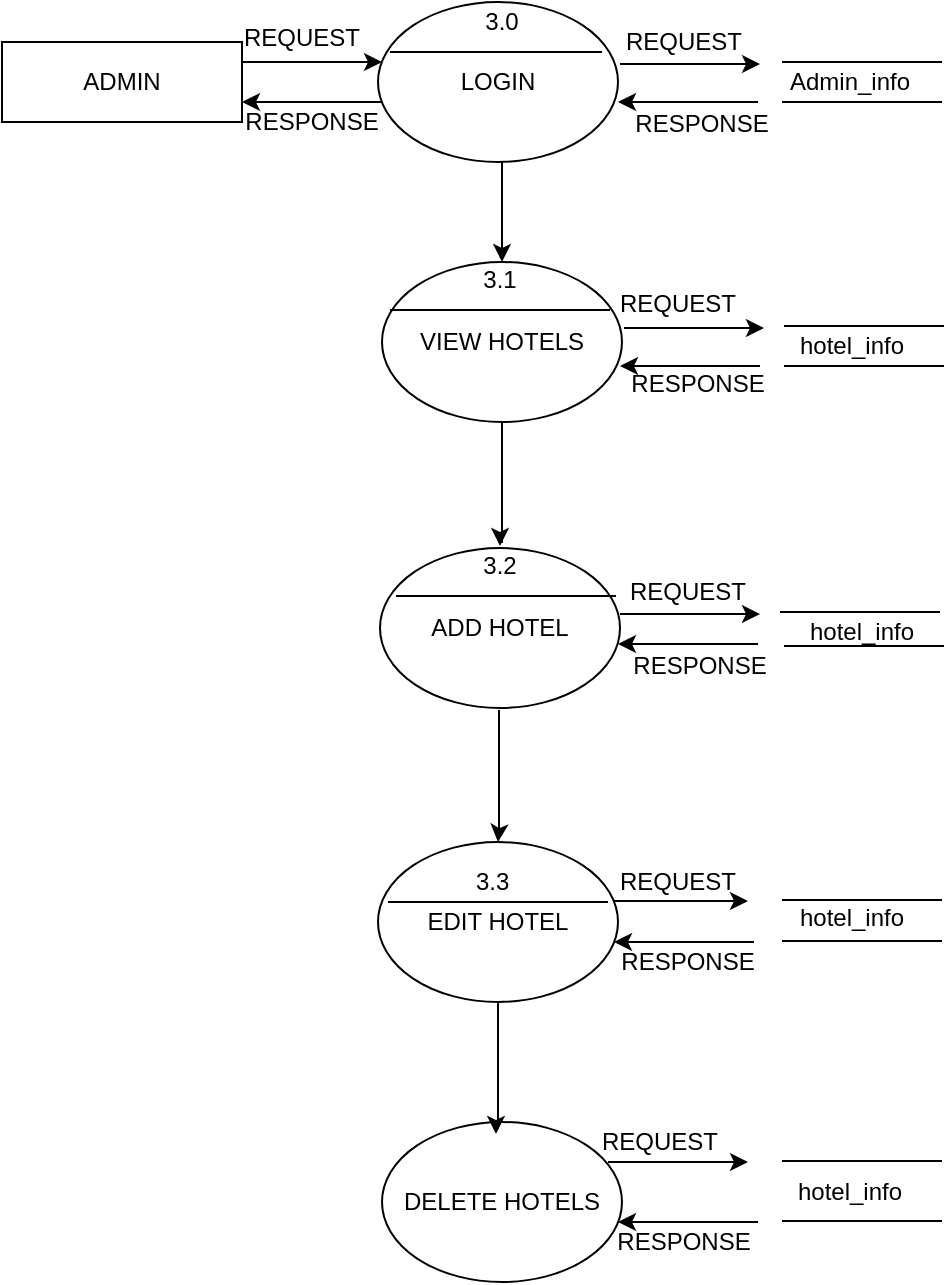 <mxfile version="10.6.8" type="device"><diagram id="2GB4EXIPJ_VCHcRh5AVA" name="Page-1"><mxGraphModel dx="1010" dy="550" grid="1" gridSize="10" guides="1" tooltips="1" connect="1" arrows="1" fold="1" page="1" pageScale="1" pageWidth="850" pageHeight="1100" math="0" shadow="0"><root><mxCell id="0"/><mxCell id="1" parent="0"/><mxCell id="Bdqf27gfLDY2JfMCBj7o-1" value="ADMIN" style="rounded=0;whiteSpace=wrap;html=1;" parent="1" vertex="1"><mxGeometry x="50" y="30" width="120" height="40" as="geometry"/></mxCell><mxCell id="Bdqf27gfLDY2JfMCBj7o-2" value="" style="endArrow=classic;html=1;" parent="1" edge="1"><mxGeometry width="50" height="50" relative="1" as="geometry"><mxPoint x="170" y="40" as="sourcePoint"/><mxPoint x="240" y="40" as="targetPoint"/></mxGeometry></mxCell><mxCell id="Bdqf27gfLDY2JfMCBj7o-3" value="" style="endArrow=classic;html=1;" parent="1" edge="1"><mxGeometry width="50" height="50" relative="1" as="geometry"><mxPoint x="240" y="60" as="sourcePoint"/><mxPoint x="170" y="60" as="targetPoint"/></mxGeometry></mxCell><mxCell id="Bdqf27gfLDY2JfMCBj7o-4" value="" style="edgeStyle=orthogonalEdgeStyle;rounded=0;orthogonalLoop=1;jettySize=auto;html=1;" parent="1" edge="1"><mxGeometry relative="1" as="geometry"><mxPoint x="300" y="90" as="sourcePoint"/><mxPoint x="300" y="140" as="targetPoint"/></mxGeometry></mxCell><mxCell id="Bdqf27gfLDY2JfMCBj7o-5" value="VIEW HOTELS" style="ellipse;whiteSpace=wrap;html=1;" parent="1" vertex="1"><mxGeometry x="240" y="140" width="120" height="80" as="geometry"/></mxCell><mxCell id="Bdqf27gfLDY2JfMCBj7o-7" value="" style="endArrow=classic;html=1;" parent="1" edge="1"><mxGeometry width="50" height="50" relative="1" as="geometry"><mxPoint x="359" y="41" as="sourcePoint"/><mxPoint x="429" y="41" as="targetPoint"/></mxGeometry></mxCell><mxCell id="Bdqf27gfLDY2JfMCBj7o-8" value="" style="endArrow=classic;html=1;" parent="1" edge="1"><mxGeometry width="50" height="50" relative="1" as="geometry"><mxPoint x="428" y="60" as="sourcePoint"/><mxPoint x="358" y="60" as="targetPoint"/></mxGeometry></mxCell><mxCell id="Bdqf27gfLDY2JfMCBj7o-9" value="" style="endArrow=none;html=1;" parent="1" edge="1"><mxGeometry width="50" height="50" relative="1" as="geometry"><mxPoint x="440" y="40" as="sourcePoint"/><mxPoint x="520" y="40" as="targetPoint"/></mxGeometry></mxCell><mxCell id="Bdqf27gfLDY2JfMCBj7o-10" value="" style="endArrow=none;html=1;" parent="1" edge="1"><mxGeometry width="50" height="50" relative="1" as="geometry"><mxPoint x="440" y="60" as="sourcePoint"/><mxPoint x="520" y="60" as="targetPoint"/></mxGeometry></mxCell><mxCell id="Bdqf27gfLDY2JfMCBj7o-11" value="Admin_info" style="text;html=1;strokeColor=none;fillColor=none;align=center;verticalAlign=middle;whiteSpace=wrap;rounded=0;" parent="1" vertex="1"><mxGeometry x="454" y="45" width="40" height="10" as="geometry"/></mxCell><mxCell id="Bdqf27gfLDY2JfMCBj7o-12" value="" style="endArrow=classic;html=1;" parent="1" edge="1"><mxGeometry width="50" height="50" relative="1" as="geometry"><mxPoint x="361" y="173" as="sourcePoint"/><mxPoint x="431" y="173" as="targetPoint"/></mxGeometry></mxCell><mxCell id="Bdqf27gfLDY2JfMCBj7o-13" value="" style="endArrow=classic;html=1;" parent="1" edge="1"><mxGeometry width="50" height="50" relative="1" as="geometry"><mxPoint x="429" y="192" as="sourcePoint"/><mxPoint x="359" y="192" as="targetPoint"/></mxGeometry></mxCell><mxCell id="Bdqf27gfLDY2JfMCBj7o-14" value="" style="endArrow=none;html=1;" parent="1" edge="1"><mxGeometry width="50" height="50" relative="1" as="geometry"><mxPoint x="441" y="172" as="sourcePoint"/><mxPoint x="521" y="172" as="targetPoint"/></mxGeometry></mxCell><mxCell id="Bdqf27gfLDY2JfMCBj7o-15" value="" style="endArrow=none;html=1;" parent="1" edge="1"><mxGeometry width="50" height="50" relative="1" as="geometry"><mxPoint x="441" y="192" as="sourcePoint"/><mxPoint x="521" y="192" as="targetPoint"/></mxGeometry></mxCell><mxCell id="Bdqf27gfLDY2JfMCBj7o-16" value="hotel_info" style="text;html=1;strokeColor=none;fillColor=none;align=center;verticalAlign=middle;whiteSpace=wrap;rounded=0;" parent="1" vertex="1"><mxGeometry x="455" y="177" width="40" height="10" as="geometry"/></mxCell><mxCell id="Bdqf27gfLDY2JfMCBj7o-17" value="" style="endArrow=none;html=1;" parent="1" edge="1"><mxGeometry width="50" height="50" relative="1" as="geometry"><mxPoint x="244" y="164" as="sourcePoint"/><mxPoint x="354" y="164" as="targetPoint"/></mxGeometry></mxCell><mxCell id="Bdqf27gfLDY2JfMCBj7o-18" value="3.1" style="text;html=1;strokeColor=none;fillColor=none;align=center;verticalAlign=middle;whiteSpace=wrap;rounded=0;" parent="1" vertex="1"><mxGeometry x="279" y="139" width="40" height="20" as="geometry"/></mxCell><mxCell id="Bdqf27gfLDY2JfMCBj7o-19" value="REQUEST" style="text;html=1;strokeColor=none;fillColor=none;align=center;verticalAlign=middle;whiteSpace=wrap;rounded=0;" parent="1" vertex="1"><mxGeometry x="180" y="18" width="40" height="20" as="geometry"/></mxCell><mxCell id="Bdqf27gfLDY2JfMCBj7o-20" value="RESPONSE" style="text;html=1;strokeColor=none;fillColor=none;align=center;verticalAlign=middle;whiteSpace=wrap;rounded=0;" parent="1" vertex="1"><mxGeometry x="185" y="60" width="40" height="20" as="geometry"/></mxCell><mxCell id="Bdqf27gfLDY2JfMCBj7o-21" value="REQUEST" style="text;html=1;strokeColor=none;fillColor=none;align=center;verticalAlign=middle;whiteSpace=wrap;rounded=0;" parent="1" vertex="1"><mxGeometry x="371" y="20" width="40" height="20" as="geometry"/></mxCell><mxCell id="Bdqf27gfLDY2JfMCBj7o-22" value="RESPONSE" style="text;html=1;strokeColor=none;fillColor=none;align=center;verticalAlign=middle;whiteSpace=wrap;rounded=0;" parent="1" vertex="1"><mxGeometry x="380" y="61" width="40" height="20" as="geometry"/></mxCell><mxCell id="Bdqf27gfLDY2JfMCBj7o-23" value="RESPONSE" style="text;html=1;strokeColor=none;fillColor=none;align=center;verticalAlign=middle;whiteSpace=wrap;rounded=0;" parent="1" vertex="1"><mxGeometry x="378" y="191" width="40" height="20" as="geometry"/></mxCell><mxCell id="Bdqf27gfLDY2JfMCBj7o-24" value="REQUEST" style="text;html=1;strokeColor=none;fillColor=none;align=center;verticalAlign=middle;whiteSpace=wrap;rounded=0;" parent="1" vertex="1"><mxGeometry x="368" y="151" width="40" height="20" as="geometry"/></mxCell><mxCell id="Bdqf27gfLDY2JfMCBj7o-25" value="ADD HOTEL" style="ellipse;whiteSpace=wrap;html=1;" parent="1" vertex="1"><mxGeometry x="239" y="283" width="120" height="80" as="geometry"/></mxCell><mxCell id="Bdqf27gfLDY2JfMCBj7o-26" value="" style="endArrow=classic;html=1;" parent="1" edge="1"><mxGeometry width="50" height="50" relative="1" as="geometry"><mxPoint x="359" y="316" as="sourcePoint"/><mxPoint x="429" y="316" as="targetPoint"/></mxGeometry></mxCell><mxCell id="Bdqf27gfLDY2JfMCBj7o-27" value="" style="endArrow=none;html=1;" parent="1" edge="1"><mxGeometry width="50" height="50" relative="1" as="geometry"><mxPoint x="439" y="315" as="sourcePoint"/><mxPoint x="519" y="315" as="targetPoint"/></mxGeometry></mxCell><mxCell id="Bdqf27gfLDY2JfMCBj7o-28" value="" style="endArrow=none;html=1;" parent="1" edge="1"><mxGeometry width="50" height="50" relative="1" as="geometry"><mxPoint x="441" y="332" as="sourcePoint"/><mxPoint x="521" y="332" as="targetPoint"/></mxGeometry></mxCell><mxCell id="Bdqf27gfLDY2JfMCBj7o-29" value="hotel_info" style="text;html=1;strokeColor=none;fillColor=none;align=center;verticalAlign=middle;whiteSpace=wrap;rounded=0;" parent="1" vertex="1"><mxGeometry x="460" y="320" width="40" height="10" as="geometry"/></mxCell><mxCell id="Bdqf27gfLDY2JfMCBj7o-30" value="" style="endArrow=none;html=1;" parent="1" edge="1"><mxGeometry width="50" height="50" relative="1" as="geometry"><mxPoint x="247" y="307" as="sourcePoint"/><mxPoint x="357" y="307" as="targetPoint"/></mxGeometry></mxCell><mxCell id="Bdqf27gfLDY2JfMCBj7o-31" value="" style="edgeStyle=orthogonalEdgeStyle;rounded=0;orthogonalLoop=1;jettySize=auto;html=1;exitX=0.5;exitY=1;exitDx=0;exitDy=0;entryX=0.5;entryY=0;entryDx=0;entryDy=0;" parent="1" source="Bdqf27gfLDY2JfMCBj7o-5" target="Bdqf27gfLDY2JfMCBj7o-32" edge="1"><mxGeometry relative="1" as="geometry"><mxPoint x="300" y="240" as="sourcePoint"/><mxPoint x="160" y="280" as="targetPoint"/><Array as="points"><mxPoint x="300" y="280"/><mxPoint x="299" y="280"/></Array></mxGeometry></mxCell><mxCell id="Bdqf27gfLDY2JfMCBj7o-32" value="3.2" style="text;html=1;strokeColor=none;fillColor=none;align=center;verticalAlign=middle;whiteSpace=wrap;rounded=0;" parent="1" vertex="1"><mxGeometry x="279" y="282" width="40" height="20" as="geometry"/></mxCell><mxCell id="Bdqf27gfLDY2JfMCBj7o-33" value="RESPONSE" style="text;html=1;strokeColor=none;fillColor=none;align=center;verticalAlign=middle;whiteSpace=wrap;rounded=0;" parent="1" vertex="1"><mxGeometry x="379" y="332" width="40" height="20" as="geometry"/></mxCell><mxCell id="Bdqf27gfLDY2JfMCBj7o-34" value="REQUEST" style="text;html=1;strokeColor=none;fillColor=none;align=center;verticalAlign=middle;whiteSpace=wrap;rounded=0;" parent="1" vertex="1"><mxGeometry x="373" y="295" width="40" height="20" as="geometry"/></mxCell><mxCell id="Bdqf27gfLDY2JfMCBj7o-35" value="" style="endArrow=classic;html=1;" parent="1" edge="1"><mxGeometry width="50" height="50" relative="1" as="geometry"><mxPoint x="428" y="331" as="sourcePoint"/><mxPoint x="358" y="331" as="targetPoint"/></mxGeometry></mxCell><mxCell id="Bdqf27gfLDY2JfMCBj7o-36" value="LOGIN" style="ellipse;whiteSpace=wrap;html=1;" parent="1" vertex="1"><mxGeometry x="238" y="10" width="120" height="80" as="geometry"/></mxCell><mxCell id="Bdqf27gfLDY2JfMCBj7o-37" value="" style="endArrow=none;html=1;" parent="1" edge="1"><mxGeometry width="50" height="50" relative="1" as="geometry"><mxPoint x="244" y="35" as="sourcePoint"/><mxPoint x="350" y="35" as="targetPoint"/></mxGeometry></mxCell><mxCell id="Bdqf27gfLDY2JfMCBj7o-38" value="3.0" style="text;html=1;strokeColor=none;fillColor=none;align=center;verticalAlign=middle;whiteSpace=wrap;rounded=0;" parent="1" vertex="1"><mxGeometry x="280" y="10" width="40" height="20" as="geometry"/></mxCell><mxCell id="8WcPOegQv_zeggNll8kJ-2" value="" style="endArrow=classic;html=1;" parent="1" edge="1"><mxGeometry width="50" height="50" relative="1" as="geometry"><mxPoint x="353" y="459.5" as="sourcePoint"/><mxPoint x="423" y="459.5" as="targetPoint"/></mxGeometry></mxCell><mxCell id="8WcPOegQv_zeggNll8kJ-3" value="" style="endArrow=classic;html=1;" parent="1" edge="1"><mxGeometry width="50" height="50" relative="1" as="geometry"><mxPoint x="426" y="480" as="sourcePoint"/><mxPoint x="356" y="480" as="targetPoint"/></mxGeometry></mxCell><mxCell id="8WcPOegQv_zeggNll8kJ-4" value="" style="endArrow=none;html=1;" parent="1" edge="1"><mxGeometry width="50" height="50" relative="1" as="geometry"><mxPoint x="440" y="459" as="sourcePoint"/><mxPoint x="520" y="459" as="targetPoint"/></mxGeometry></mxCell><mxCell id="8WcPOegQv_zeggNll8kJ-5" value="" style="endArrow=none;html=1;" parent="1" edge="1"><mxGeometry width="50" height="50" relative="1" as="geometry"><mxPoint x="440" y="479.5" as="sourcePoint"/><mxPoint x="520" y="479.5" as="targetPoint"/></mxGeometry></mxCell><mxCell id="8WcPOegQv_zeggNll8kJ-6" value="REQUEST" style="text;html=1;strokeColor=none;fillColor=none;align=center;verticalAlign=middle;whiteSpace=wrap;rounded=0;" parent="1" vertex="1"><mxGeometry x="368" y="440" width="40" height="20" as="geometry"/></mxCell><mxCell id="8WcPOegQv_zeggNll8kJ-7" value="RESPONSE" style="text;html=1;strokeColor=none;fillColor=none;align=center;verticalAlign=middle;whiteSpace=wrap;rounded=0;" parent="1" vertex="1"><mxGeometry x="373" y="480" width="40" height="20" as="geometry"/></mxCell><mxCell id="8WcPOegQv_zeggNll8kJ-8" value="" style="edgeStyle=orthogonalEdgeStyle;rounded=0;orthogonalLoop=1;jettySize=auto;html=1;exitX=0.5;exitY=1;exitDx=0;exitDy=0;entryX=0.5;entryY=0;entryDx=0;entryDy=0;" parent="1" target="8WcPOegQv_zeggNll8kJ-9" edge="1"><mxGeometry relative="1" as="geometry"><mxPoint x="298.5" y="364" as="sourcePoint"/><mxPoint x="298" y="426" as="targetPoint"/><Array as="points"><mxPoint x="299" y="424"/><mxPoint x="298" y="424"/></Array></mxGeometry></mxCell><mxCell id="8WcPOegQv_zeggNll8kJ-9" value="EDIT HOTEL" style="ellipse;whiteSpace=wrap;html=1;" parent="1" vertex="1"><mxGeometry x="238" y="430" width="120" height="80" as="geometry"/></mxCell><mxCell id="8WcPOegQv_zeggNll8kJ-10" value="" style="endArrow=none;html=1;" parent="1" edge="1"><mxGeometry width="50" height="50" relative="1" as="geometry"><mxPoint x="243" y="460" as="sourcePoint"/><mxPoint x="353" y="460" as="targetPoint"/></mxGeometry></mxCell><mxCell id="8WcPOegQv_zeggNll8kJ-12" value="3.3" style="text;html=1;resizable=0;points=[];autosize=1;align=left;verticalAlign=top;spacingTop=-4;" parent="1" vertex="1"><mxGeometry x="285" y="440" width="30" height="20" as="geometry"/></mxCell><mxCell id="8WcPOegQv_zeggNll8kJ-17" value="hotel_info" style="text;html=1;strokeColor=none;fillColor=none;align=center;verticalAlign=middle;whiteSpace=wrap;rounded=0;" parent="1" vertex="1"><mxGeometry x="455" y="463" width="40" height="10" as="geometry"/></mxCell><mxCell id="Lpl_MF9bqNTr2KnF7wNy-1" value="DELETE HOTELS" style="ellipse;whiteSpace=wrap;html=1;" vertex="1" parent="1"><mxGeometry x="240" y="570" width="120" height="80" as="geometry"/></mxCell><mxCell id="Lpl_MF9bqNTr2KnF7wNy-2" value="" style="edgeStyle=orthogonalEdgeStyle;rounded=0;orthogonalLoop=1;jettySize=auto;html=1;exitX=0.5;exitY=1;exitDx=0;exitDy=0;" edge="1" parent="1"><mxGeometry relative="1" as="geometry"><mxPoint x="298" y="510" as="sourcePoint"/><mxPoint x="297" y="576" as="targetPoint"/><Array as="points"><mxPoint x="298" y="570"/><mxPoint x="297" y="570"/></Array></mxGeometry></mxCell><mxCell id="Lpl_MF9bqNTr2KnF7wNy-3" value="" style="endArrow=classic;html=1;" edge="1" parent="1"><mxGeometry width="50" height="50" relative="1" as="geometry"><mxPoint x="353" y="590" as="sourcePoint"/><mxPoint x="423" y="590" as="targetPoint"/></mxGeometry></mxCell><mxCell id="Lpl_MF9bqNTr2KnF7wNy-4" value="" style="endArrow=classic;html=1;" edge="1" parent="1"><mxGeometry width="50" height="50" relative="1" as="geometry"><mxPoint x="428" y="620" as="sourcePoint"/><mxPoint x="358" y="620" as="targetPoint"/></mxGeometry></mxCell><mxCell id="Lpl_MF9bqNTr2KnF7wNy-5" value="REQUEST" style="text;html=1;strokeColor=none;fillColor=none;align=center;verticalAlign=middle;whiteSpace=wrap;rounded=0;" vertex="1" parent="1"><mxGeometry x="359" y="570" width="40" height="20" as="geometry"/></mxCell><mxCell id="Lpl_MF9bqNTr2KnF7wNy-6" value="RESPONSE" style="text;html=1;strokeColor=none;fillColor=none;align=center;verticalAlign=middle;whiteSpace=wrap;rounded=0;" vertex="1" parent="1"><mxGeometry x="371" y="620" width="40" height="20" as="geometry"/></mxCell><mxCell id="Lpl_MF9bqNTr2KnF7wNy-7" value="hotel_info" style="text;html=1;strokeColor=none;fillColor=none;align=center;verticalAlign=middle;whiteSpace=wrap;rounded=0;" vertex="1" parent="1"><mxGeometry x="454" y="600" width="40" height="10" as="geometry"/></mxCell><mxCell id="Lpl_MF9bqNTr2KnF7wNy-8" value="" style="endArrow=none;html=1;" edge="1" parent="1"><mxGeometry width="50" height="50" relative="1" as="geometry"><mxPoint x="440" y="589.5" as="sourcePoint"/><mxPoint x="520" y="589.5" as="targetPoint"/></mxGeometry></mxCell><mxCell id="Lpl_MF9bqNTr2KnF7wNy-9" value="" style="endArrow=none;html=1;" edge="1" parent="1"><mxGeometry width="50" height="50" relative="1" as="geometry"><mxPoint x="440" y="619.5" as="sourcePoint"/><mxPoint x="520" y="619.5" as="targetPoint"/></mxGeometry></mxCell></root></mxGraphModel></diagram></mxfile>